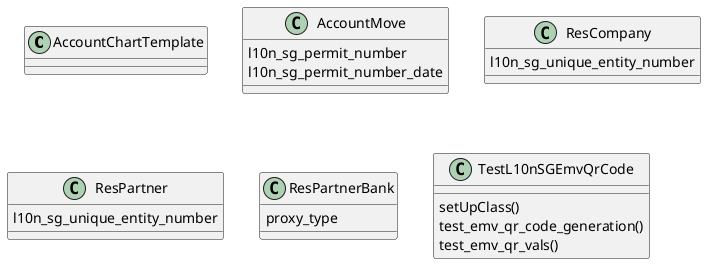 @startuml classes_l10n_sg
set namespaceSeparator none
class "AccountChartTemplate" as odoo_src.odoo.addons.l10n_sg.models.template_sg.AccountChartTemplate {
}
class "AccountMove" as odoo_src.odoo.addons.l10n_sg.models.account_move.AccountMove {
  l10n_sg_permit_number
  l10n_sg_permit_number_date
}
class "ResCompany" as odoo_src.odoo.addons.l10n_sg.models.res_company.ResCompany {
  l10n_sg_unique_entity_number
}
class "ResPartner" as odoo_src.odoo.addons.l10n_sg.models.res_partner.ResPartner {
  l10n_sg_unique_entity_number
}
class "ResPartnerBank" as odoo_src.odoo.addons.l10n_sg.models.res_bank.ResPartnerBank {
  proxy_type
}
class "TestL10nSGEmvQrCode" as odoo_src.odoo.addons.l10n_sg.tests.test_l10n_sg_emv_qr.TestL10nSGEmvQrCode {
  setUpClass()
  test_emv_qr_code_generation()
  test_emv_qr_vals()
}
@enduml

